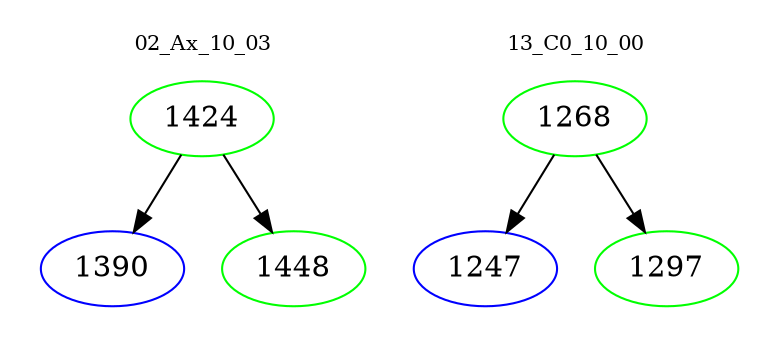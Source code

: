 digraph{
subgraph cluster_0 {
color = white
label = "02_Ax_10_03";
fontsize=10;
T0_1424 [label="1424", color="green"]
T0_1424 -> T0_1390 [color="black"]
T0_1390 [label="1390", color="blue"]
T0_1424 -> T0_1448 [color="black"]
T0_1448 [label="1448", color="green"]
}
subgraph cluster_1 {
color = white
label = "13_C0_10_00";
fontsize=10;
T1_1268 [label="1268", color="green"]
T1_1268 -> T1_1247 [color="black"]
T1_1247 [label="1247", color="blue"]
T1_1268 -> T1_1297 [color="black"]
T1_1297 [label="1297", color="green"]
}
}
